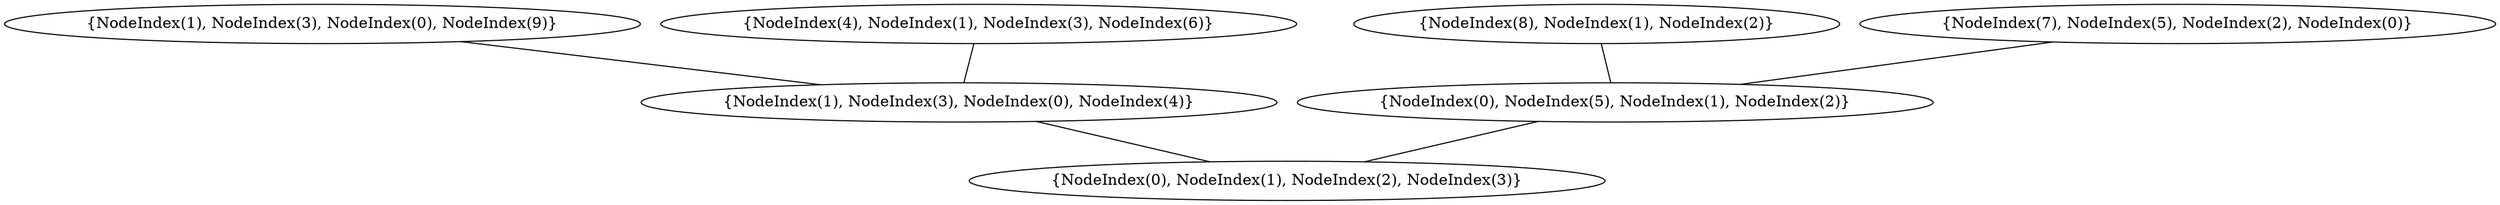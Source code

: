 graph {
    0 [ label = "{NodeIndex(0), NodeIndex(1), NodeIndex(2), NodeIndex(3)}" ]
    1 [ label = "{NodeIndex(1), NodeIndex(3), NodeIndex(0), NodeIndex(4)}" ]
    2 [ label = "{NodeIndex(1), NodeIndex(3), NodeIndex(0), NodeIndex(9)}" ]
    3 [ label = "{NodeIndex(4), NodeIndex(1), NodeIndex(3), NodeIndex(6)}" ]
    4 [ label = "{NodeIndex(0), NodeIndex(5), NodeIndex(1), NodeIndex(2)}" ]
    5 [ label = "{NodeIndex(8), NodeIndex(1), NodeIndex(2)}" ]
    6 [ label = "{NodeIndex(7), NodeIndex(5), NodeIndex(2), NodeIndex(0)}" ]
    1 -- 0 [ ]
    2 -- 1 [ ]
    4 -- 0 [ ]
    3 -- 1 [ ]
    6 -- 4 [ ]
    5 -- 4 [ ]
}
